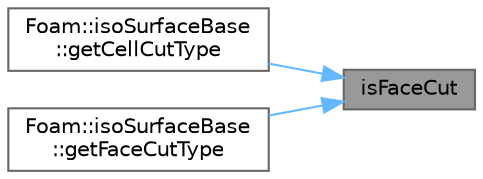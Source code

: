 digraph "isFaceCut"
{
 // LATEX_PDF_SIZE
  bgcolor="transparent";
  edge [fontname=Helvetica,fontsize=10,labelfontname=Helvetica,labelfontsize=10];
  node [fontname=Helvetica,fontsize=10,shape=box,height=0.2,width=0.4];
  rankdir="RL";
  Node1 [id="Node000001",label="isFaceCut",height=0.2,width=0.4,color="gray40", fillcolor="grey60", style="filled", fontcolor="black",tooltip=" "];
  Node1 -> Node2 [id="edge1_Node000001_Node000002",dir="back",color="steelblue1",style="solid",tooltip=" "];
  Node2 [id="Node000002",label="Foam::isoSurfaceBase\l::getCellCutType",height=0.2,width=0.4,color="grey40", fillcolor="white", style="filled",URL="$classFoam_1_1isoSurfaceBase.html#acd8c676d13a83ad5bfebd7ee55c1dc08",tooltip=" "];
  Node1 -> Node3 [id="edge2_Node000001_Node000003",dir="back",color="steelblue1",style="solid",tooltip=" "];
  Node3 [id="Node000003",label="Foam::isoSurfaceBase\l::getFaceCutType",height=0.2,width=0.4,color="grey40", fillcolor="white", style="filled",URL="$classFoam_1_1isoSurfaceBase.html#aa47a5a74fa15e9b2425e7c1f02c6b1a1",tooltip=" "];
}
